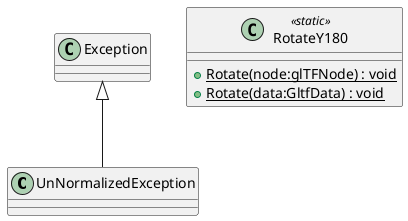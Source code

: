 @startuml
class UnNormalizedException {
}
class RotateY180 <<static>> {
    + {static} Rotate(node:glTFNode) : void
    + {static} Rotate(data:GltfData) : void
}
Exception <|-- UnNormalizedException
@enduml
